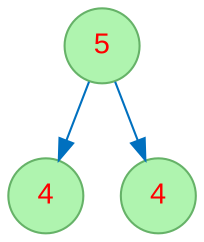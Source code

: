 digraph singleton_DecoratedWith_4 {
node [fontname="Arial", fontcolor=red, shape=circle, style=filled, color="#66B268", fillcolor="#AFF4AF" ];
edge [color = "#0070BF"];
596512129 [label="5"];
596512129 -> 824318946;
824318946 [label="4"];
596512129 -> 930990596;
930990596 [label="4"];
}
